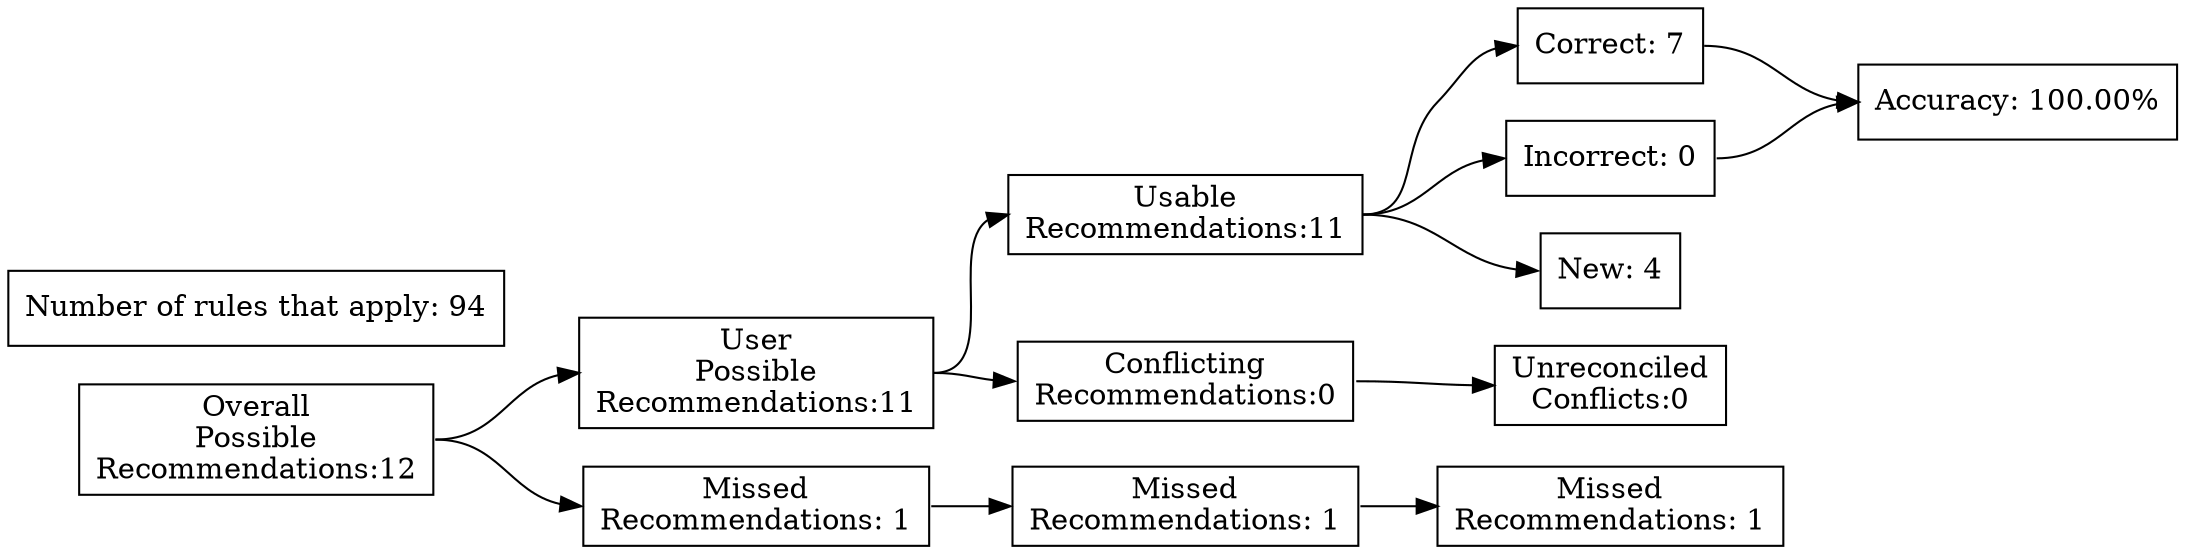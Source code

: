 digraph {
	graph [rankdir=LR]
	node [pos=r shape=box]
	edge [headport=w tailport=e]
		A [label="Overall
Possible
Recommendations:12"]
		B [label="User
Possible
Recommendations:11"]
		C [label="Missed
Recommendations: 1"]
		D [label="Usable
Recommendations:11"]
		E [label="Conflicting
Recommendations:0"]
		J [label="Missed
Recommendations: 1"]
		M [label="Unreconciled
Conflicts:0"]
		F [label="Correct: 7"]
		G [label="Incorrect: 0"]
		H [label="New: 4"]
		K [label="Missed
Recommendations: 1"]
		I [label="Accuracy: 100.00%"]
		l [label="Number of rules that apply: 94"]
			A -> B
			A -> C
			B -> D
			B -> E
			D -> F
			D -> G
			D -> H
			F -> I
			G -> I
			C -> J
			J -> K
			E -> M
}